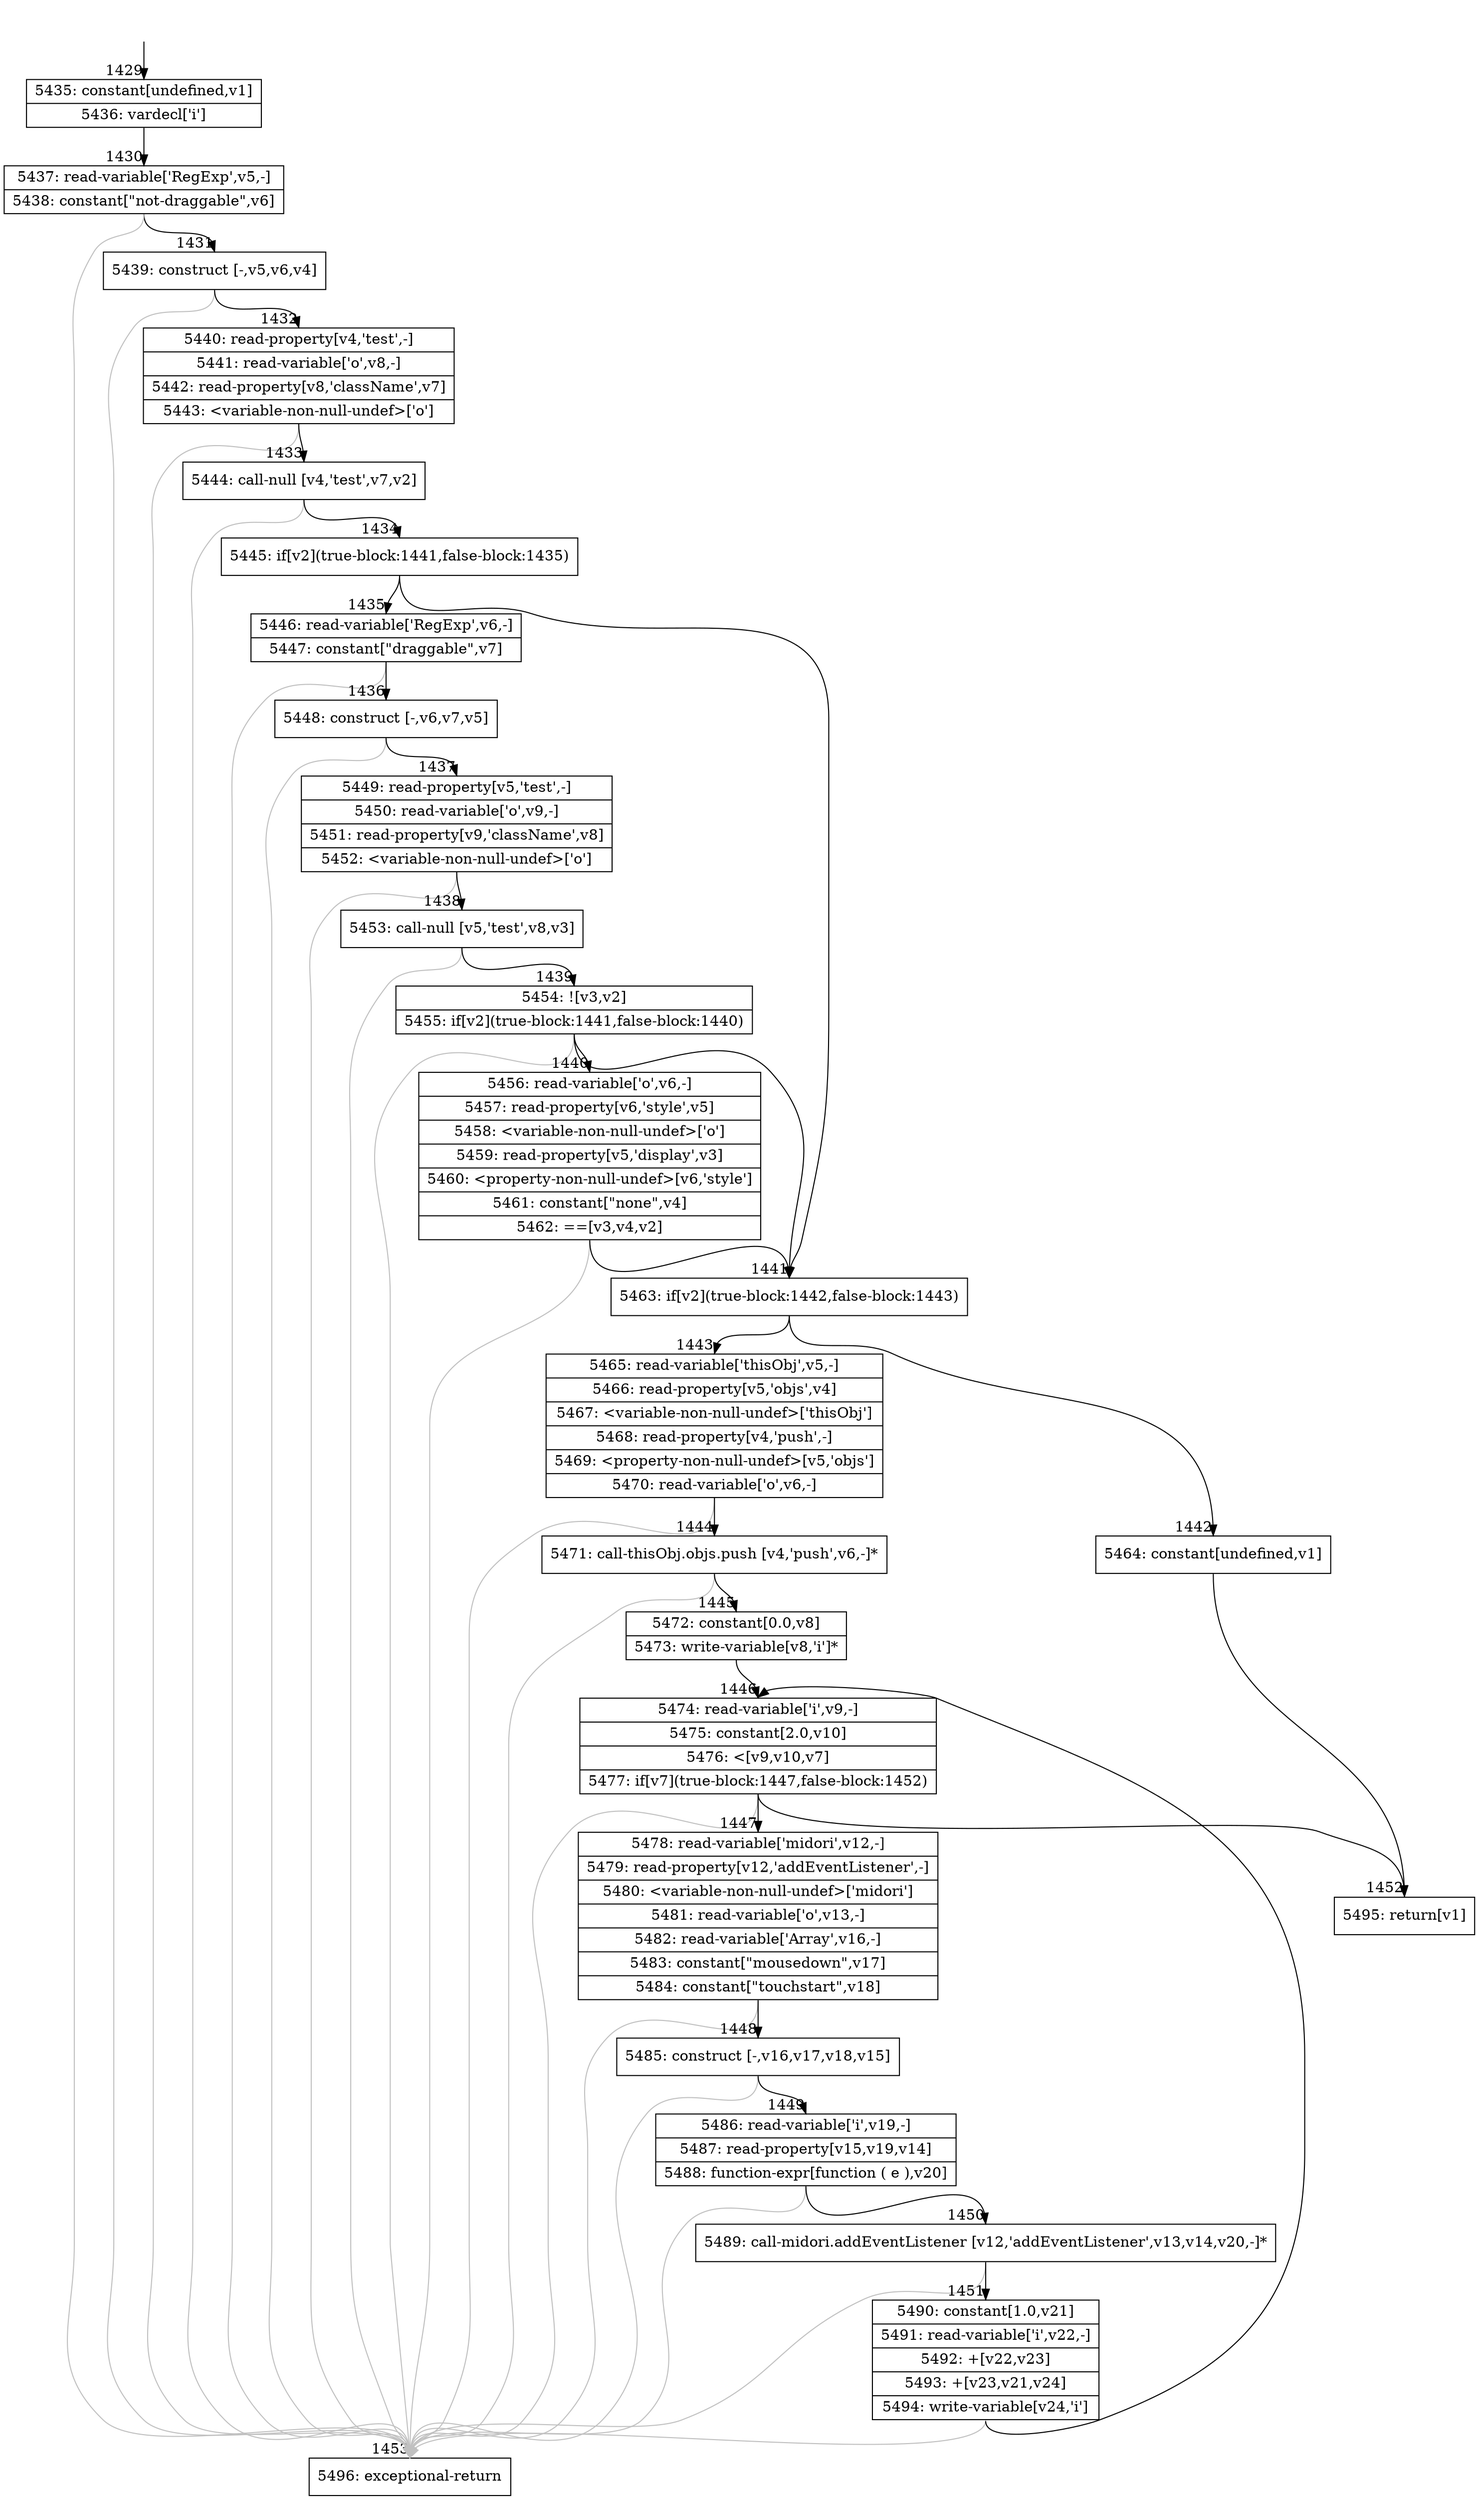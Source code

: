 digraph {
rankdir="TD"
BB_entry82[shape=none,label=""];
BB_entry82 -> BB1429 [tailport=s, headport=n, headlabel="    1429"]
BB1429 [shape=record label="{5435: constant[undefined,v1]|5436: vardecl['i']}" ] 
BB1429 -> BB1430 [tailport=s, headport=n, headlabel="      1430"]
BB1430 [shape=record label="{5437: read-variable['RegExp',v5,-]|5438: constant[\"not-draggable\",v6]}" ] 
BB1430 -> BB1431 [tailport=s, headport=n, headlabel="      1431"]
BB1430 -> BB1453 [tailport=s, headport=n, color=gray, headlabel="      1453"]
BB1431 [shape=record label="{5439: construct [-,v5,v6,v4]}" ] 
BB1431 -> BB1432 [tailport=s, headport=n, headlabel="      1432"]
BB1431 -> BB1453 [tailport=s, headport=n, color=gray]
BB1432 [shape=record label="{5440: read-property[v4,'test',-]|5441: read-variable['o',v8,-]|5442: read-property[v8,'className',v7]|5443: \<variable-non-null-undef\>['o']}" ] 
BB1432 -> BB1433 [tailport=s, headport=n, headlabel="      1433"]
BB1432 -> BB1453 [tailport=s, headport=n, color=gray]
BB1433 [shape=record label="{5444: call-null [v4,'test',v7,v2]}" ] 
BB1433 -> BB1434 [tailport=s, headport=n, headlabel="      1434"]
BB1433 -> BB1453 [tailport=s, headport=n, color=gray]
BB1434 [shape=record label="{5445: if[v2](true-block:1441,false-block:1435)}" ] 
BB1434 -> BB1441 [tailport=s, headport=n, headlabel="      1441"]
BB1434 -> BB1435 [tailport=s, headport=n, headlabel="      1435"]
BB1435 [shape=record label="{5446: read-variable['RegExp',v6,-]|5447: constant[\"draggable\",v7]}" ] 
BB1435 -> BB1436 [tailport=s, headport=n, headlabel="      1436"]
BB1435 -> BB1453 [tailport=s, headport=n, color=gray]
BB1436 [shape=record label="{5448: construct [-,v6,v7,v5]}" ] 
BB1436 -> BB1437 [tailport=s, headport=n, headlabel="      1437"]
BB1436 -> BB1453 [tailport=s, headport=n, color=gray]
BB1437 [shape=record label="{5449: read-property[v5,'test',-]|5450: read-variable['o',v9,-]|5451: read-property[v9,'className',v8]|5452: \<variable-non-null-undef\>['o']}" ] 
BB1437 -> BB1438 [tailport=s, headport=n, headlabel="      1438"]
BB1437 -> BB1453 [tailport=s, headport=n, color=gray]
BB1438 [shape=record label="{5453: call-null [v5,'test',v8,v3]}" ] 
BB1438 -> BB1439 [tailport=s, headport=n, headlabel="      1439"]
BB1438 -> BB1453 [tailport=s, headport=n, color=gray]
BB1439 [shape=record label="{5454: ![v3,v2]|5455: if[v2](true-block:1441,false-block:1440)}" ] 
BB1439 -> BB1441 [tailport=s, headport=n]
BB1439 -> BB1440 [tailport=s, headport=n, headlabel="      1440"]
BB1439 -> BB1453 [tailport=s, headport=n, color=gray]
BB1440 [shape=record label="{5456: read-variable['o',v6,-]|5457: read-property[v6,'style',v5]|5458: \<variable-non-null-undef\>['o']|5459: read-property[v5,'display',v3]|5460: \<property-non-null-undef\>[v6,'style']|5461: constant[\"none\",v4]|5462: ==[v3,v4,v2]}" ] 
BB1440 -> BB1441 [tailport=s, headport=n]
BB1440 -> BB1453 [tailport=s, headport=n, color=gray]
BB1441 [shape=record label="{5463: if[v2](true-block:1442,false-block:1443)}" ] 
BB1441 -> BB1442 [tailport=s, headport=n, headlabel="      1442"]
BB1441 -> BB1443 [tailport=s, headport=n, headlabel="      1443"]
BB1442 [shape=record label="{5464: constant[undefined,v1]}" ] 
BB1442 -> BB1452 [tailport=s, headport=n, headlabel="      1452"]
BB1443 [shape=record label="{5465: read-variable['thisObj',v5,-]|5466: read-property[v5,'objs',v4]|5467: \<variable-non-null-undef\>['thisObj']|5468: read-property[v4,'push',-]|5469: \<property-non-null-undef\>[v5,'objs']|5470: read-variable['o',v6,-]}" ] 
BB1443 -> BB1444 [tailport=s, headport=n, headlabel="      1444"]
BB1443 -> BB1453 [tailport=s, headport=n, color=gray]
BB1444 [shape=record label="{5471: call-thisObj.objs.push [v4,'push',v6,-]*}" ] 
BB1444 -> BB1445 [tailport=s, headport=n, headlabel="      1445"]
BB1444 -> BB1453 [tailport=s, headport=n, color=gray]
BB1445 [shape=record label="{5472: constant[0.0,v8]|5473: write-variable[v8,'i']*}" ] 
BB1445 -> BB1446 [tailport=s, headport=n, headlabel="      1446"]
BB1446 [shape=record label="{5474: read-variable['i',v9,-]|5475: constant[2.0,v10]|5476: \<[v9,v10,v7]|5477: if[v7](true-block:1447,false-block:1452)}" ] 
BB1446 -> BB1447 [tailport=s, headport=n, headlabel="      1447"]
BB1446 -> BB1452 [tailport=s, headport=n]
BB1446 -> BB1453 [tailport=s, headport=n, color=gray]
BB1447 [shape=record label="{5478: read-variable['midori',v12,-]|5479: read-property[v12,'addEventListener',-]|5480: \<variable-non-null-undef\>['midori']|5481: read-variable['o',v13,-]|5482: read-variable['Array',v16,-]|5483: constant[\"mousedown\",v17]|5484: constant[\"touchstart\",v18]}" ] 
BB1447 -> BB1448 [tailport=s, headport=n, headlabel="      1448"]
BB1447 -> BB1453 [tailport=s, headport=n, color=gray]
BB1448 [shape=record label="{5485: construct [-,v16,v17,v18,v15]}" ] 
BB1448 -> BB1449 [tailport=s, headport=n, headlabel="      1449"]
BB1448 -> BB1453 [tailport=s, headport=n, color=gray]
BB1449 [shape=record label="{5486: read-variable['i',v19,-]|5487: read-property[v15,v19,v14]|5488: function-expr[function ( e ),v20]}" ] 
BB1449 -> BB1450 [tailport=s, headport=n, headlabel="      1450"]
BB1449 -> BB1453 [tailport=s, headport=n, color=gray]
BB1450 [shape=record label="{5489: call-midori.addEventListener [v12,'addEventListener',v13,v14,v20,-]*}" ] 
BB1450 -> BB1451 [tailport=s, headport=n, headlabel="      1451"]
BB1450 -> BB1453 [tailport=s, headport=n, color=gray]
BB1451 [shape=record label="{5490: constant[1.0,v21]|5491: read-variable['i',v22,-]|5492: +[v22,v23]|5493: +[v23,v21,v24]|5494: write-variable[v24,'i']}" ] 
BB1451 -> BB1446 [tailport=s, headport=n]
BB1451 -> BB1453 [tailport=s, headport=n, color=gray]
BB1452 [shape=record label="{5495: return[v1]}" ] 
BB1453 [shape=record label="{5496: exceptional-return}" ] 
//#$~ 1065
}
